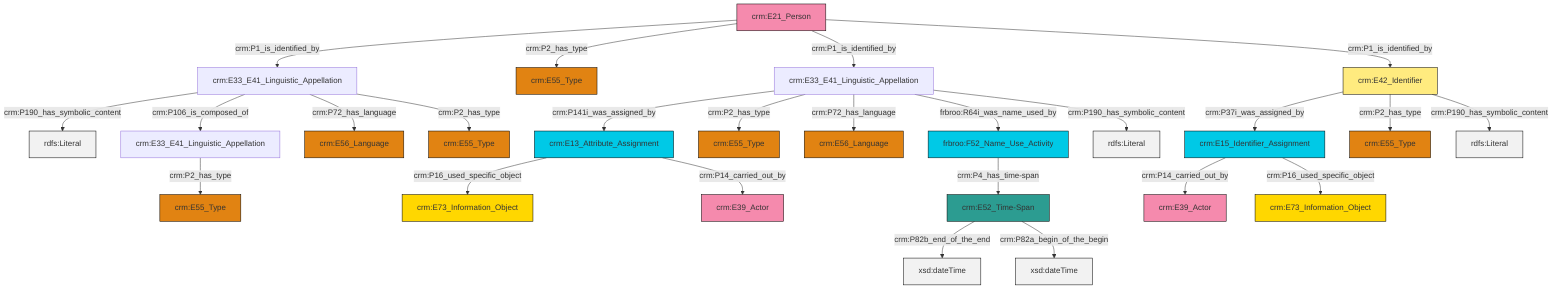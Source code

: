 graph TD
classDef Literal fill:#f2f2f2,stroke:#000000;
classDef CRM_Entity fill:#FFFFFF,stroke:#000000;
classDef Temporal_Entity fill:#00C9E6, stroke:#000000;
classDef Type fill:#E18312, stroke:#000000;
classDef Time-Span fill:#2C9C91, stroke:#000000;
classDef Appellation fill:#FFEB7F, stroke:#000000;
classDef Place fill:#008836, stroke:#000000;
classDef Persistent_Item fill:#B266B2, stroke:#000000;
classDef Conceptual_Object fill:#FFD700, stroke:#000000;
classDef Physical_Thing fill:#D2B48C, stroke:#000000;
classDef Actor fill:#f58aad, stroke:#000000;
classDef PC_Classes fill:#4ce600, stroke:#000000;
classDef Multi fill:#cccccc,stroke:#000000;

6["crm:E52_Time-Span"]:::Time-Span -->|crm:P82b_end_of_the_end| 7[xsd:dateTime]:::Literal
10["crm:E33_E41_Linguistic_Appellation"]:::Default -->|crm:P141i_was_assigned_by| 14["crm:E13_Attribute_Assignment"]:::Temporal_Entity
15["crm:E42_Identifier"]:::Appellation -->|crm:P37i_was_assigned_by| 16["crm:E15_Identifier_Assignment"]:::Temporal_Entity
10["crm:E33_E41_Linguistic_Appellation"]:::Default -->|crm:P2_has_type| 17["crm:E55_Type"]:::Type
8["crm:E33_E41_Linguistic_Appellation"]:::Default -->|crm:P190_has_symbolic_content| 18[rdfs:Literal]:::Literal
16["crm:E15_Identifier_Assignment"]:::Temporal_Entity -->|crm:P14_carried_out_by| 0["crm:E39_Actor"]:::Actor
14["crm:E13_Attribute_Assignment"]:::Temporal_Entity -->|crm:P16_used_specific_object| 2["crm:E73_Information_Object"]:::Conceptual_Object
8["crm:E33_E41_Linguistic_Appellation"]:::Default -->|crm:P106_is_composed_of| 21["crm:E33_E41_Linguistic_Appellation"]:::Default
29["crm:E21_Person"]:::Actor -->|crm:P1_is_identified_by| 8["crm:E33_E41_Linguistic_Appellation"]:::Default
15["crm:E42_Identifier"]:::Appellation -->|crm:P2_has_type| 32["crm:E55_Type"]:::Type
29["crm:E21_Person"]:::Actor -->|crm:P2_has_type| 35["crm:E55_Type"]:::Type
15["crm:E42_Identifier"]:::Appellation -->|crm:P190_has_symbolic_content| 36[rdfs:Literal]:::Literal
10["crm:E33_E41_Linguistic_Appellation"]:::Default -->|crm:P72_has_language| 38["crm:E56_Language"]:::Type
14["crm:E13_Attribute_Assignment"]:::Temporal_Entity -->|crm:P14_carried_out_by| 12["crm:E39_Actor"]:::Actor
6["crm:E52_Time-Span"]:::Time-Span -->|crm:P82a_begin_of_the_begin| 39[xsd:dateTime]:::Literal
10["crm:E33_E41_Linguistic_Appellation"]:::Default -->|frbroo:R64i_was_name_used_by| 26["frbroo:F52_Name_Use_Activity"]:::Temporal_Entity
26["frbroo:F52_Name_Use_Activity"]:::Temporal_Entity -->|crm:P4_has_time-span| 6["crm:E52_Time-Span"]:::Time-Span
10["crm:E33_E41_Linguistic_Appellation"]:::Default -->|crm:P190_has_symbolic_content| 43[rdfs:Literal]:::Literal
8["crm:E33_E41_Linguistic_Appellation"]:::Default -->|crm:P72_has_language| 19["crm:E56_Language"]:::Type
29["crm:E21_Person"]:::Actor -->|crm:P1_is_identified_by| 10["crm:E33_E41_Linguistic_Appellation"]:::Default
21["crm:E33_E41_Linguistic_Appellation"]:::Default -->|crm:P2_has_type| 23["crm:E55_Type"]:::Type
16["crm:E15_Identifier_Assignment"]:::Temporal_Entity -->|crm:P16_used_specific_object| 41["crm:E73_Information_Object"]:::Conceptual_Object
8["crm:E33_E41_Linguistic_Appellation"]:::Default -->|crm:P2_has_type| 4["crm:E55_Type"]:::Type
29["crm:E21_Person"]:::Actor -->|crm:P1_is_identified_by| 15["crm:E42_Identifier"]:::Appellation